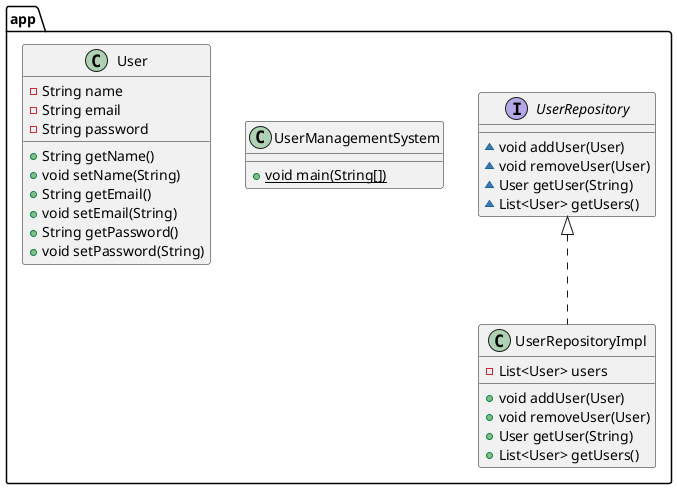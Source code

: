 @startuml
interface app.UserRepository {
~ void addUser(User)
~ void removeUser(User)
~ User getUser(String)
~ List<User> getUsers()
}

class app.UserRepositoryImpl {
- List<User> users
+ void addUser(User)
+ void removeUser(User)
+ User getUser(String)
+ List<User> getUsers()
}


class app.UserManagementSystem {
+ {static} void main(String[])
}

class app.User {
- String name
- String email
- String password
+ String getName()
+ void setName(String)
+ String getEmail()
+ void setEmail(String)
+ String getPassword()
+ void setPassword(String)
}




app.UserRepository <|.. app.UserRepositoryImpl
@enduml